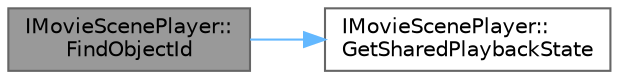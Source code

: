 digraph "IMovieScenePlayer::FindObjectId"
{
 // INTERACTIVE_SVG=YES
 // LATEX_PDF_SIZE
  bgcolor="transparent";
  edge [fontname=Helvetica,fontsize=10,labelfontname=Helvetica,labelfontsize=10];
  node [fontname=Helvetica,fontsize=10,shape=box,height=0.2,width=0.4];
  rankdir="LR";
  Node1 [id="Node000001",label="IMovieScenePlayer::\lFindObjectId",height=0.2,width=0.4,color="gray40", fillcolor="grey60", style="filled", fontcolor="black",tooltip="Attempt to find the object binding ID for the specified object, in the specified sequence."];
  Node1 -> Node2 [id="edge1_Node000001_Node000002",color="steelblue1",style="solid",tooltip=" "];
  Node2 [id="Node000002",label="IMovieScenePlayer::\lGetSharedPlaybackState",height=0.2,width=0.4,color="grey40", fillcolor="white", style="filled",URL="$dc/d16/classIMovieScenePlayer.html#a5151aeca852b1e535f734eb1dddf8268",tooltip="Returns the evaluated sequence instance's shared playback state, asserts if there is none."];
}

